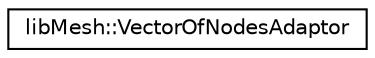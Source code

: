 digraph "类继承关系图"
{
 // INTERACTIVE_SVG=YES
  edge [fontname="Helvetica",fontsize="10",labelfontname="Helvetica",labelfontsize="10"];
  node [fontname="Helvetica",fontsize="10",shape=record];
  rankdir="LR";
  Node1 [label="libMesh::VectorOfNodesAdaptor",height=0.2,width=0.4,color="black", fillcolor="white", style="filled",URL="$classlibMesh_1_1VectorOfNodesAdaptor.html"];
}
